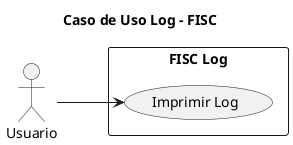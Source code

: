 @startuml

title Caso de Uso Log - FISC

left to right direction

actor Usuario as user

rectangle "FISC Log" {
    usecase "Imprimir Log" as imprimirLog
}

user --> imprimirLog : ""

@enduml
